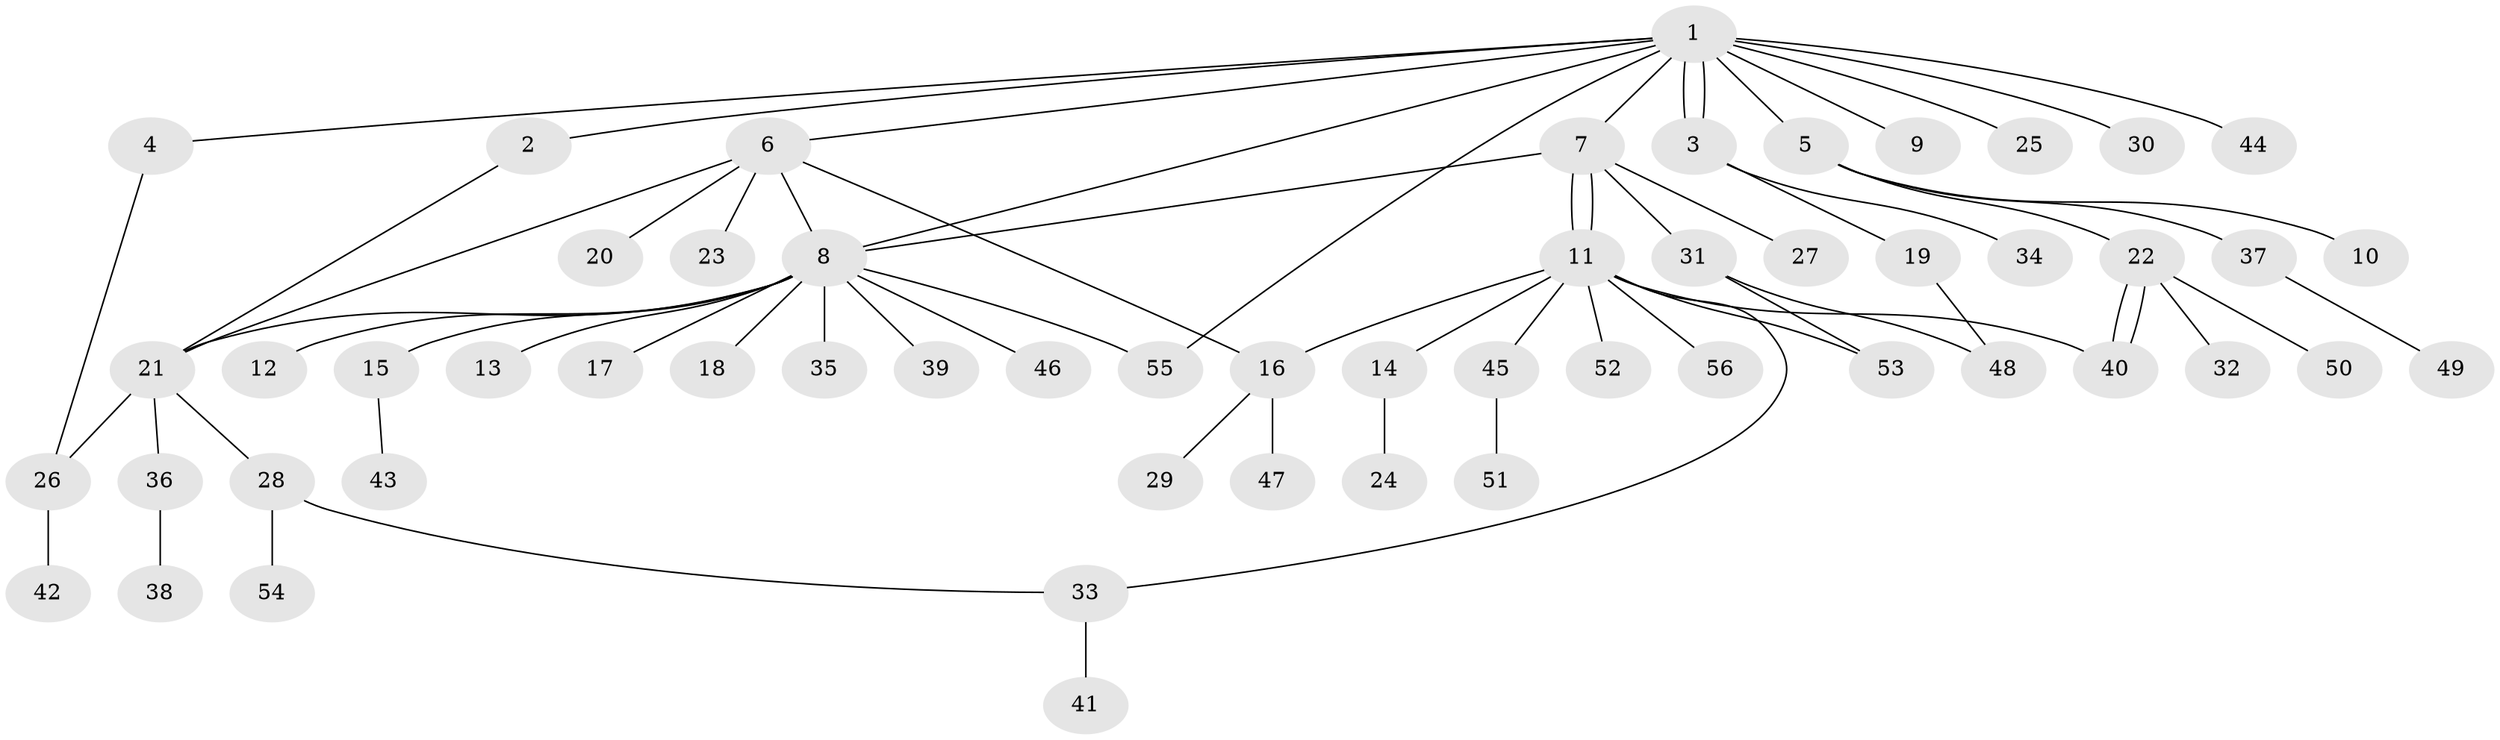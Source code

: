 // coarse degree distribution, {10: 0.0625, 2: 0.3125, 4: 0.125, 7: 0.0625, 1: 0.4375}
// Generated by graph-tools (version 1.1) at 2025/17/03/04/25 18:17:59]
// undirected, 56 vertices, 69 edges
graph export_dot {
graph [start="1"]
  node [color=gray90,style=filled];
  1;
  2;
  3;
  4;
  5;
  6;
  7;
  8;
  9;
  10;
  11;
  12;
  13;
  14;
  15;
  16;
  17;
  18;
  19;
  20;
  21;
  22;
  23;
  24;
  25;
  26;
  27;
  28;
  29;
  30;
  31;
  32;
  33;
  34;
  35;
  36;
  37;
  38;
  39;
  40;
  41;
  42;
  43;
  44;
  45;
  46;
  47;
  48;
  49;
  50;
  51;
  52;
  53;
  54;
  55;
  56;
  1 -- 2;
  1 -- 3;
  1 -- 3;
  1 -- 4;
  1 -- 5;
  1 -- 6;
  1 -- 7;
  1 -- 8;
  1 -- 9;
  1 -- 25;
  1 -- 30;
  1 -- 44;
  1 -- 55;
  2 -- 21;
  3 -- 19;
  3 -- 34;
  4 -- 26;
  5 -- 10;
  5 -- 22;
  5 -- 37;
  6 -- 8;
  6 -- 16;
  6 -- 20;
  6 -- 21;
  6 -- 23;
  7 -- 8;
  7 -- 11;
  7 -- 11;
  7 -- 27;
  7 -- 31;
  8 -- 12;
  8 -- 13;
  8 -- 15;
  8 -- 17;
  8 -- 18;
  8 -- 21;
  8 -- 35;
  8 -- 39;
  8 -- 46;
  8 -- 55;
  11 -- 14;
  11 -- 16;
  11 -- 33;
  11 -- 40;
  11 -- 45;
  11 -- 52;
  11 -- 53;
  11 -- 56;
  14 -- 24;
  15 -- 43;
  16 -- 29;
  16 -- 47;
  19 -- 48;
  21 -- 26;
  21 -- 28;
  21 -- 36;
  22 -- 32;
  22 -- 40;
  22 -- 40;
  22 -- 50;
  26 -- 42;
  28 -- 33;
  28 -- 54;
  31 -- 48;
  31 -- 53;
  33 -- 41;
  36 -- 38;
  37 -- 49;
  45 -- 51;
}

